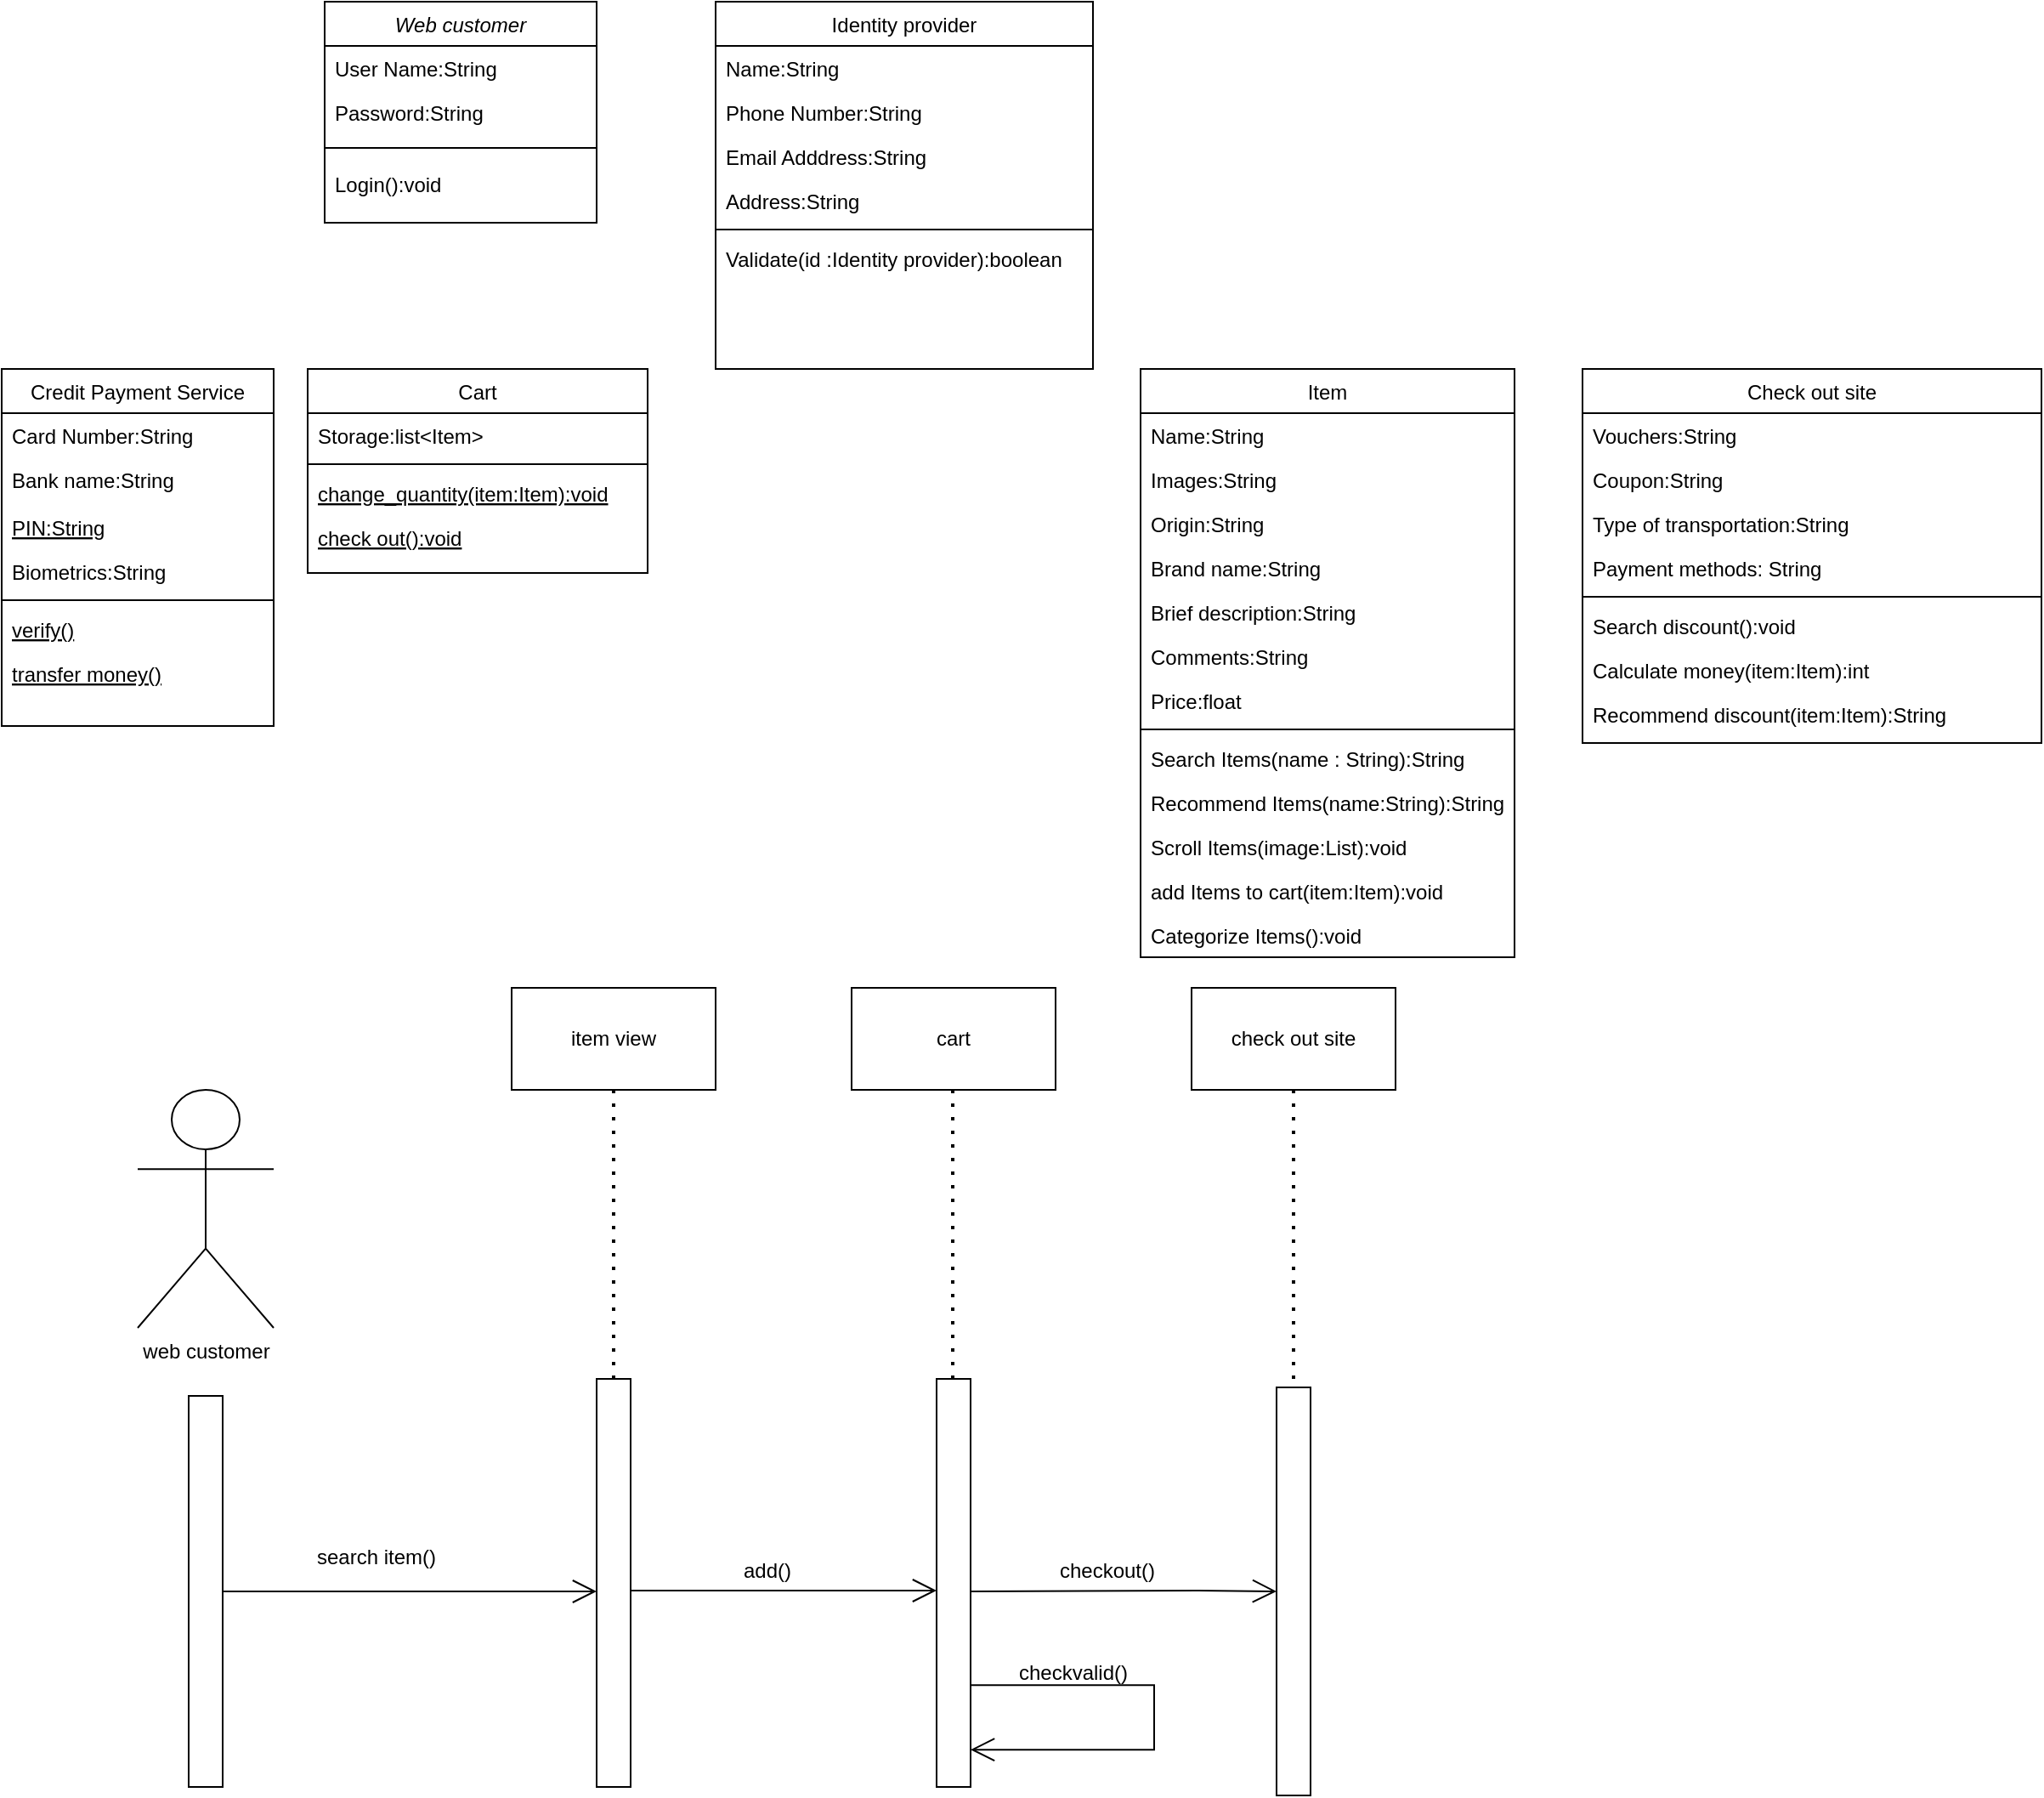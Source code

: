 <mxfile version="24.2.0" type="github">
  <diagram id="C5RBs43oDa-KdzZeNtuy" name="Page-1">
    <mxGraphModel dx="1118" dy="474" grid="1" gridSize="10" guides="1" tooltips="1" connect="1" arrows="1" fold="1" page="1" pageScale="1" pageWidth="827" pageHeight="1169" math="0" shadow="0">
      <root>
        <mxCell id="WIyWlLk6GJQsqaUBKTNV-0" />
        <mxCell id="WIyWlLk6GJQsqaUBKTNV-1" parent="WIyWlLk6GJQsqaUBKTNV-0" />
        <mxCell id="zkfFHV4jXpPFQw0GAbJ--0" value="Web customer" style="swimlane;fontStyle=2;align=center;verticalAlign=top;childLayout=stackLayout;horizontal=1;startSize=26;horizontalStack=0;resizeParent=1;resizeLast=0;collapsible=1;marginBottom=0;rounded=0;shadow=0;strokeWidth=1;" parent="WIyWlLk6GJQsqaUBKTNV-1" vertex="1">
          <mxGeometry x="220" y="90" width="160" height="130" as="geometry">
            <mxRectangle x="230" y="140" width="160" height="26" as="alternateBounds" />
          </mxGeometry>
        </mxCell>
        <mxCell id="zkfFHV4jXpPFQw0GAbJ--1" value="User Name:String" style="text;align=left;verticalAlign=top;spacingLeft=4;spacingRight=4;overflow=hidden;rotatable=0;points=[[0,0.5],[1,0.5]];portConstraint=eastwest;" parent="zkfFHV4jXpPFQw0GAbJ--0" vertex="1">
          <mxGeometry y="26" width="160" height="26" as="geometry" />
        </mxCell>
        <mxCell id="zkfFHV4jXpPFQw0GAbJ--2" value="Password:String" style="text;align=left;verticalAlign=top;spacingLeft=4;spacingRight=4;overflow=hidden;rotatable=0;points=[[0,0.5],[1,0.5]];portConstraint=eastwest;rounded=0;shadow=0;html=0;" parent="zkfFHV4jXpPFQw0GAbJ--0" vertex="1">
          <mxGeometry y="52" width="160" height="26" as="geometry" />
        </mxCell>
        <mxCell id="zkfFHV4jXpPFQw0GAbJ--4" value="" style="line;html=1;strokeWidth=1;align=left;verticalAlign=middle;spacingTop=-1;spacingLeft=3;spacingRight=3;rotatable=0;labelPosition=right;points=[];portConstraint=eastwest;" parent="zkfFHV4jXpPFQw0GAbJ--0" vertex="1">
          <mxGeometry y="78" width="160" height="16" as="geometry" />
        </mxCell>
        <mxCell id="Qs3dIgF6ezzVi609V72z-5" value="Login():void" style="text;align=left;verticalAlign=top;spacingLeft=4;spacingRight=4;overflow=hidden;rotatable=0;points=[[0,0.5],[1,0.5]];portConstraint=eastwest;rounded=0;shadow=0;html=0;" parent="zkfFHV4jXpPFQw0GAbJ--0" vertex="1">
          <mxGeometry y="94" width="160" height="36" as="geometry" />
        </mxCell>
        <mxCell id="zkfFHV4jXpPFQw0GAbJ--6" value="Credit Payment Service" style="swimlane;fontStyle=0;align=center;verticalAlign=top;childLayout=stackLayout;horizontal=1;startSize=26;horizontalStack=0;resizeParent=1;resizeLast=0;collapsible=1;marginBottom=0;rounded=0;shadow=0;strokeWidth=1;" parent="WIyWlLk6GJQsqaUBKTNV-1" vertex="1">
          <mxGeometry x="30" y="306" width="160" height="210" as="geometry">
            <mxRectangle x="130" y="380" width="160" height="26" as="alternateBounds" />
          </mxGeometry>
        </mxCell>
        <mxCell id="zkfFHV4jXpPFQw0GAbJ--7" value="Card Number:String" style="text;align=left;verticalAlign=top;spacingLeft=4;spacingRight=4;overflow=hidden;rotatable=0;points=[[0,0.5],[1,0.5]];portConstraint=eastwest;" parent="zkfFHV4jXpPFQw0GAbJ--6" vertex="1">
          <mxGeometry y="26" width="160" height="26" as="geometry" />
        </mxCell>
        <mxCell id="zkfFHV4jXpPFQw0GAbJ--8" value="Bank name:String" style="text;align=left;verticalAlign=top;spacingLeft=4;spacingRight=4;overflow=hidden;rotatable=0;points=[[0,0.5],[1,0.5]];portConstraint=eastwest;rounded=0;shadow=0;html=0;" parent="zkfFHV4jXpPFQw0GAbJ--6" vertex="1">
          <mxGeometry y="52" width="160" height="28" as="geometry" />
        </mxCell>
        <mxCell id="Qs3dIgF6ezzVi609V72z-6" value="PIN:String" style="text;align=left;verticalAlign=top;spacingLeft=4;spacingRight=4;overflow=hidden;rotatable=0;points=[[0,0.5],[1,0.5]];portConstraint=eastwest;fontStyle=4" parent="zkfFHV4jXpPFQw0GAbJ--6" vertex="1">
          <mxGeometry y="80" width="160" height="26" as="geometry" />
        </mxCell>
        <mxCell id="zkfFHV4jXpPFQw0GAbJ--11" value="Biometrics:String" style="text;align=left;verticalAlign=top;spacingLeft=4;spacingRight=4;overflow=hidden;rotatable=0;points=[[0,0.5],[1,0.5]];portConstraint=eastwest;" parent="zkfFHV4jXpPFQw0GAbJ--6" vertex="1">
          <mxGeometry y="106" width="160" height="26" as="geometry" />
        </mxCell>
        <mxCell id="zkfFHV4jXpPFQw0GAbJ--9" value="" style="line;html=1;strokeWidth=1;align=left;verticalAlign=middle;spacingTop=-1;spacingLeft=3;spacingRight=3;rotatable=0;labelPosition=right;points=[];portConstraint=eastwest;" parent="zkfFHV4jXpPFQw0GAbJ--6" vertex="1">
          <mxGeometry y="132" width="160" height="8" as="geometry" />
        </mxCell>
        <mxCell id="zkfFHV4jXpPFQw0GAbJ--10" value="verify()" style="text;align=left;verticalAlign=top;spacingLeft=4;spacingRight=4;overflow=hidden;rotatable=0;points=[[0,0.5],[1,0.5]];portConstraint=eastwest;fontStyle=4" parent="zkfFHV4jXpPFQw0GAbJ--6" vertex="1">
          <mxGeometry y="140" width="160" height="26" as="geometry" />
        </mxCell>
        <mxCell id="Qs3dIgF6ezzVi609V72z-7" value="transfer money()" style="text;align=left;verticalAlign=top;spacingLeft=4;spacingRight=4;overflow=hidden;rotatable=0;points=[[0,0.5],[1,0.5]];portConstraint=eastwest;fontStyle=4" parent="zkfFHV4jXpPFQw0GAbJ--6" vertex="1">
          <mxGeometry y="166" width="160" height="26" as="geometry" />
        </mxCell>
        <mxCell id="zkfFHV4jXpPFQw0GAbJ--17" value="Identity provider" style="swimlane;fontStyle=0;align=center;verticalAlign=top;childLayout=stackLayout;horizontal=1;startSize=26;horizontalStack=0;resizeParent=1;resizeLast=0;collapsible=1;marginBottom=0;rounded=0;shadow=0;strokeWidth=1;" parent="WIyWlLk6GJQsqaUBKTNV-1" vertex="1">
          <mxGeometry x="450" y="90" width="222" height="216" as="geometry">
            <mxRectangle x="550" y="140" width="160" height="26" as="alternateBounds" />
          </mxGeometry>
        </mxCell>
        <mxCell id="zkfFHV4jXpPFQw0GAbJ--19" value="Name:String" style="text;align=left;verticalAlign=top;spacingLeft=4;spacingRight=4;overflow=hidden;rotatable=0;points=[[0,0.5],[1,0.5]];portConstraint=eastwest;rounded=0;shadow=0;html=0;" parent="zkfFHV4jXpPFQw0GAbJ--17" vertex="1">
          <mxGeometry y="26" width="222" height="26" as="geometry" />
        </mxCell>
        <mxCell id="zkfFHV4jXpPFQw0GAbJ--20" value="Phone Number:String" style="text;align=left;verticalAlign=top;spacingLeft=4;spacingRight=4;overflow=hidden;rotatable=0;points=[[0,0.5],[1,0.5]];portConstraint=eastwest;rounded=0;shadow=0;html=0;" parent="zkfFHV4jXpPFQw0GAbJ--17" vertex="1">
          <mxGeometry y="52" width="222" height="26" as="geometry" />
        </mxCell>
        <mxCell id="zkfFHV4jXpPFQw0GAbJ--21" value="Email Adddress:String" style="text;align=left;verticalAlign=top;spacingLeft=4;spacingRight=4;overflow=hidden;rotatable=0;points=[[0,0.5],[1,0.5]];portConstraint=eastwest;rounded=0;shadow=0;html=0;" parent="zkfFHV4jXpPFQw0GAbJ--17" vertex="1">
          <mxGeometry y="78" width="222" height="26" as="geometry" />
        </mxCell>
        <mxCell id="zkfFHV4jXpPFQw0GAbJ--22" value="Address:String" style="text;align=left;verticalAlign=top;spacingLeft=4;spacingRight=4;overflow=hidden;rotatable=0;points=[[0,0.5],[1,0.5]];portConstraint=eastwest;rounded=0;shadow=0;html=0;" parent="zkfFHV4jXpPFQw0GAbJ--17" vertex="1">
          <mxGeometry y="104" width="222" height="26" as="geometry" />
        </mxCell>
        <mxCell id="zkfFHV4jXpPFQw0GAbJ--23" value="" style="line;html=1;strokeWidth=1;align=left;verticalAlign=middle;spacingTop=-1;spacingLeft=3;spacingRight=3;rotatable=0;labelPosition=right;points=[];portConstraint=eastwest;" parent="zkfFHV4jXpPFQw0GAbJ--17" vertex="1">
          <mxGeometry y="130" width="222" height="8" as="geometry" />
        </mxCell>
        <mxCell id="zkfFHV4jXpPFQw0GAbJ--24" value="Validate(id :Identity provider):boolean&#xa;" style="text;align=left;verticalAlign=top;spacingLeft=4;spacingRight=4;overflow=hidden;rotatable=0;points=[[0,0.5],[1,0.5]];portConstraint=eastwest;" parent="zkfFHV4jXpPFQw0GAbJ--17" vertex="1">
          <mxGeometry y="138" width="222" height="26" as="geometry" />
        </mxCell>
        <mxCell id="Qs3dIgF6ezzVi609V72z-8" value="Item" style="swimlane;fontStyle=0;align=center;verticalAlign=top;childLayout=stackLayout;horizontal=1;startSize=26;horizontalStack=0;resizeParent=1;resizeLast=0;collapsible=1;marginBottom=0;rounded=0;shadow=0;strokeWidth=1;" parent="WIyWlLk6GJQsqaUBKTNV-1" vertex="1">
          <mxGeometry x="700" y="306" width="220" height="346" as="geometry">
            <mxRectangle x="550" y="140" width="160" height="26" as="alternateBounds" />
          </mxGeometry>
        </mxCell>
        <mxCell id="Qs3dIgF6ezzVi609V72z-9" value="Name:String" style="text;align=left;verticalAlign=top;spacingLeft=4;spacingRight=4;overflow=hidden;rotatable=0;points=[[0,0.5],[1,0.5]];portConstraint=eastwest;rounded=0;shadow=0;html=0;" parent="Qs3dIgF6ezzVi609V72z-8" vertex="1">
          <mxGeometry y="26" width="220" height="26" as="geometry" />
        </mxCell>
        <mxCell id="Qs3dIgF6ezzVi609V72z-10" value="Images:String" style="text;align=left;verticalAlign=top;spacingLeft=4;spacingRight=4;overflow=hidden;rotatable=0;points=[[0,0.5],[1,0.5]];portConstraint=eastwest;rounded=0;shadow=0;html=0;" parent="Qs3dIgF6ezzVi609V72z-8" vertex="1">
          <mxGeometry y="52" width="220" height="26" as="geometry" />
        </mxCell>
        <mxCell id="Qs3dIgF6ezzVi609V72z-11" value="Origin:String" style="text;align=left;verticalAlign=top;spacingLeft=4;spacingRight=4;overflow=hidden;rotatable=0;points=[[0,0.5],[1,0.5]];portConstraint=eastwest;rounded=0;shadow=0;html=0;" parent="Qs3dIgF6ezzVi609V72z-8" vertex="1">
          <mxGeometry y="78" width="220" height="26" as="geometry" />
        </mxCell>
        <mxCell id="Qs3dIgF6ezzVi609V72z-12" value="Brand name:String" style="text;align=left;verticalAlign=top;spacingLeft=4;spacingRight=4;overflow=hidden;rotatable=0;points=[[0,0.5],[1,0.5]];portConstraint=eastwest;rounded=0;shadow=0;html=0;" parent="Qs3dIgF6ezzVi609V72z-8" vertex="1">
          <mxGeometry y="104" width="220" height="26" as="geometry" />
        </mxCell>
        <mxCell id="Qs3dIgF6ezzVi609V72z-16" value="Brief description:String" style="text;align=left;verticalAlign=top;spacingLeft=4;spacingRight=4;overflow=hidden;rotatable=0;points=[[0,0.5],[1,0.5]];portConstraint=eastwest;rounded=0;shadow=0;html=0;" parent="Qs3dIgF6ezzVi609V72z-8" vertex="1">
          <mxGeometry y="130" width="220" height="26" as="geometry" />
        </mxCell>
        <mxCell id="Qs3dIgF6ezzVi609V72z-17" value="Comments:String" style="text;align=left;verticalAlign=top;spacingLeft=4;spacingRight=4;overflow=hidden;rotatable=0;points=[[0,0.5],[1,0.5]];portConstraint=eastwest;rounded=0;shadow=0;html=0;" parent="Qs3dIgF6ezzVi609V72z-8" vertex="1">
          <mxGeometry y="156" width="220" height="26" as="geometry" />
        </mxCell>
        <mxCell id="9Gz104FiS2QXFku7A9bP-0" value="Price:float" style="text;align=left;verticalAlign=top;spacingLeft=4;spacingRight=4;overflow=hidden;rotatable=0;points=[[0,0.5],[1,0.5]];portConstraint=eastwest;rounded=0;shadow=0;html=0;" parent="Qs3dIgF6ezzVi609V72z-8" vertex="1">
          <mxGeometry y="182" width="220" height="26" as="geometry" />
        </mxCell>
        <mxCell id="Qs3dIgF6ezzVi609V72z-13" value="" style="line;html=1;strokeWidth=1;align=left;verticalAlign=middle;spacingTop=-1;spacingLeft=3;spacingRight=3;rotatable=0;labelPosition=right;points=[];portConstraint=eastwest;" parent="Qs3dIgF6ezzVi609V72z-8" vertex="1">
          <mxGeometry y="208" width="220" height="8" as="geometry" />
        </mxCell>
        <mxCell id="Qs3dIgF6ezzVi609V72z-14" value="Search Items(name : String):String " style="text;align=left;verticalAlign=top;spacingLeft=4;spacingRight=4;overflow=hidden;rotatable=0;points=[[0,0.5],[1,0.5]];portConstraint=eastwest;" parent="Qs3dIgF6ezzVi609V72z-8" vertex="1">
          <mxGeometry y="216" width="220" height="26" as="geometry" />
        </mxCell>
        <mxCell id="Qs3dIgF6ezzVi609V72z-15" value="Recommend Items(name:String):String" style="text;align=left;verticalAlign=top;spacingLeft=4;spacingRight=4;overflow=hidden;rotatable=0;points=[[0,0.5],[1,0.5]];portConstraint=eastwest;" parent="Qs3dIgF6ezzVi609V72z-8" vertex="1">
          <mxGeometry y="242" width="220" height="26" as="geometry" />
        </mxCell>
        <mxCell id="Qs3dIgF6ezzVi609V72z-18" value="Scroll Items(image:List):void" style="text;align=left;verticalAlign=top;spacingLeft=4;spacingRight=4;overflow=hidden;rotatable=0;points=[[0,0.5],[1,0.5]];portConstraint=eastwest;" parent="Qs3dIgF6ezzVi609V72z-8" vertex="1">
          <mxGeometry y="268" width="220" height="26" as="geometry" />
        </mxCell>
        <mxCell id="Qs3dIgF6ezzVi609V72z-19" value="add Items to cart(item:Item):void" style="text;align=left;verticalAlign=top;spacingLeft=4;spacingRight=4;overflow=hidden;rotatable=0;points=[[0,0.5],[1,0.5]];portConstraint=eastwest;" parent="Qs3dIgF6ezzVi609V72z-8" vertex="1">
          <mxGeometry y="294" width="220" height="26" as="geometry" />
        </mxCell>
        <mxCell id="Qs3dIgF6ezzVi609V72z-20" value="Categorize Items():void" style="text;align=left;verticalAlign=top;spacingLeft=4;spacingRight=4;overflow=hidden;rotatable=0;points=[[0,0.5],[1,0.5]];portConstraint=eastwest;" parent="Qs3dIgF6ezzVi609V72z-8" vertex="1">
          <mxGeometry y="320" width="220" height="26" as="geometry" />
        </mxCell>
        <mxCell id="Qs3dIgF6ezzVi609V72z-21" value="Check out site" style="swimlane;fontStyle=0;align=center;verticalAlign=top;childLayout=stackLayout;horizontal=1;startSize=26;horizontalStack=0;resizeParent=1;resizeLast=0;collapsible=1;marginBottom=0;rounded=0;shadow=0;strokeWidth=1;" parent="WIyWlLk6GJQsqaUBKTNV-1" vertex="1">
          <mxGeometry x="960" y="306" width="270" height="220" as="geometry">
            <mxRectangle x="550" y="140" width="160" height="26" as="alternateBounds" />
          </mxGeometry>
        </mxCell>
        <mxCell id="Qs3dIgF6ezzVi609V72z-22" value="Vouchers:String" style="text;align=left;verticalAlign=top;spacingLeft=4;spacingRight=4;overflow=hidden;rotatable=0;points=[[0,0.5],[1,0.5]];portConstraint=eastwest;rounded=0;shadow=0;html=0;" parent="Qs3dIgF6ezzVi609V72z-21" vertex="1">
          <mxGeometry y="26" width="270" height="26" as="geometry" />
        </mxCell>
        <mxCell id="Qs3dIgF6ezzVi609V72z-23" value="Coupon:String" style="text;align=left;verticalAlign=top;spacingLeft=4;spacingRight=4;overflow=hidden;rotatable=0;points=[[0,0.5],[1,0.5]];portConstraint=eastwest;rounded=0;shadow=0;html=0;" parent="Qs3dIgF6ezzVi609V72z-21" vertex="1">
          <mxGeometry y="52" width="270" height="26" as="geometry" />
        </mxCell>
        <mxCell id="Qs3dIgF6ezzVi609V72z-24" value="Type of transportation:String" style="text;align=left;verticalAlign=top;spacingLeft=4;spacingRight=4;overflow=hidden;rotatable=0;points=[[0,0.5],[1,0.5]];portConstraint=eastwest;rounded=0;shadow=0;html=0;" parent="Qs3dIgF6ezzVi609V72z-21" vertex="1">
          <mxGeometry y="78" width="270" height="26" as="geometry" />
        </mxCell>
        <mxCell id="Qs3dIgF6ezzVi609V72z-25" value="Payment methods: String" style="text;align=left;verticalAlign=top;spacingLeft=4;spacingRight=4;overflow=hidden;rotatable=0;points=[[0,0.5],[1,0.5]];portConstraint=eastwest;rounded=0;shadow=0;html=0;" parent="Qs3dIgF6ezzVi609V72z-21" vertex="1">
          <mxGeometry y="104" width="270" height="26" as="geometry" />
        </mxCell>
        <mxCell id="Qs3dIgF6ezzVi609V72z-28" value="" style="line;html=1;strokeWidth=1;align=left;verticalAlign=middle;spacingTop=-1;spacingLeft=3;spacingRight=3;rotatable=0;labelPosition=right;points=[];portConstraint=eastwest;" parent="Qs3dIgF6ezzVi609V72z-21" vertex="1">
          <mxGeometry y="130" width="270" height="8" as="geometry" />
        </mxCell>
        <mxCell id="Qs3dIgF6ezzVi609V72z-29" value="Search discount():void" style="text;align=left;verticalAlign=top;spacingLeft=4;spacingRight=4;overflow=hidden;rotatable=0;points=[[0,0.5],[1,0.5]];portConstraint=eastwest;" parent="Qs3dIgF6ezzVi609V72z-21" vertex="1">
          <mxGeometry y="138" width="270" height="26" as="geometry" />
        </mxCell>
        <mxCell id="Qs3dIgF6ezzVi609V72z-30" value="Calculate money(item:Item):int" style="text;align=left;verticalAlign=top;spacingLeft=4;spacingRight=4;overflow=hidden;rotatable=0;points=[[0,0.5],[1,0.5]];portConstraint=eastwest;" parent="Qs3dIgF6ezzVi609V72z-21" vertex="1">
          <mxGeometry y="164" width="270" height="26" as="geometry" />
        </mxCell>
        <mxCell id="Qs3dIgF6ezzVi609V72z-31" value="Recommend discount(item:Item):String" style="text;align=left;verticalAlign=top;spacingLeft=4;spacingRight=4;overflow=hidden;rotatable=0;points=[[0,0.5],[1,0.5]];portConstraint=eastwest;" parent="Qs3dIgF6ezzVi609V72z-21" vertex="1">
          <mxGeometry y="190" width="270" height="26" as="geometry" />
        </mxCell>
        <mxCell id="9Gz104FiS2QXFku7A9bP-3" value="Cart" style="swimlane;fontStyle=0;align=center;verticalAlign=top;childLayout=stackLayout;horizontal=1;startSize=26;horizontalStack=0;resizeParent=1;resizeLast=0;collapsible=1;marginBottom=0;rounded=0;shadow=0;strokeWidth=1;" parent="WIyWlLk6GJQsqaUBKTNV-1" vertex="1">
          <mxGeometry x="210" y="306" width="200" height="120" as="geometry">
            <mxRectangle x="130" y="380" width="160" height="26" as="alternateBounds" />
          </mxGeometry>
        </mxCell>
        <mxCell id="9Gz104FiS2QXFku7A9bP-4" value="Storage:list&lt;Item&gt;" style="text;align=left;verticalAlign=top;spacingLeft=4;spacingRight=4;overflow=hidden;rotatable=0;points=[[0,0.5],[1,0.5]];portConstraint=eastwest;" parent="9Gz104FiS2QXFku7A9bP-3" vertex="1">
          <mxGeometry y="26" width="200" height="26" as="geometry" />
        </mxCell>
        <mxCell id="9Gz104FiS2QXFku7A9bP-8" value="" style="line;html=1;strokeWidth=1;align=left;verticalAlign=middle;spacingTop=-1;spacingLeft=3;spacingRight=3;rotatable=0;labelPosition=right;points=[];portConstraint=eastwest;" parent="9Gz104FiS2QXFku7A9bP-3" vertex="1">
          <mxGeometry y="52" width="200" height="8" as="geometry" />
        </mxCell>
        <mxCell id="9Gz104FiS2QXFku7A9bP-9" value="change_quantity(item:Item):void" style="text;align=left;verticalAlign=top;spacingLeft=4;spacingRight=4;overflow=hidden;rotatable=0;points=[[0,0.5],[1,0.5]];portConstraint=eastwest;fontStyle=4" parent="9Gz104FiS2QXFku7A9bP-3" vertex="1">
          <mxGeometry y="60" width="200" height="26" as="geometry" />
        </mxCell>
        <mxCell id="9Gz104FiS2QXFku7A9bP-10" value="check out():void" style="text;align=left;verticalAlign=top;spacingLeft=4;spacingRight=4;overflow=hidden;rotatable=0;points=[[0,0.5],[1,0.5]];portConstraint=eastwest;fontStyle=4" parent="9Gz104FiS2QXFku7A9bP-3" vertex="1">
          <mxGeometry y="86" width="200" height="26" as="geometry" />
        </mxCell>
        <mxCell id="9Gz104FiS2QXFku7A9bP-11" value="web customer" style="shape=umlActor;verticalLabelPosition=bottom;verticalAlign=top;html=1;" parent="WIyWlLk6GJQsqaUBKTNV-1" vertex="1">
          <mxGeometry x="110" y="730" width="80" height="140" as="geometry" />
        </mxCell>
        <mxCell id="9Gz104FiS2QXFku7A9bP-14" value="" style="html=1;points=[[0,0,0,0,5],[0,1,0,0,-5],[1,0,0,0,5],[1,1,0,0,-5]];perimeter=orthogonalPerimeter;outlineConnect=0;targetShapes=umlLifeline;portConstraint=eastwest;newEdgeStyle={&quot;curved&quot;:0,&quot;rounded&quot;:0};" parent="WIyWlLk6GJQsqaUBKTNV-1" vertex="1">
          <mxGeometry x="380" y="900" width="20" height="240" as="geometry" />
        </mxCell>
        <mxCell id="9Gz104FiS2QXFku7A9bP-16" value="" style="endArrow=open;endFill=1;endSize=12;html=1;rounded=0;" parent="WIyWlLk6GJQsqaUBKTNV-1" edge="1" target="9Gz104FiS2QXFku7A9bP-14" source="a9T9HIHvHSinP6Bf6c6C-2">
          <mxGeometry width="160" relative="1" as="geometry">
            <mxPoint x="190" y="1012" as="sourcePoint" />
            <mxPoint x="350" y="1012" as="targetPoint" />
            <Array as="points" />
          </mxGeometry>
        </mxCell>
        <mxCell id="9Gz104FiS2QXFku7A9bP-17" value="item view" style="rounded=0;whiteSpace=wrap;html=1;" parent="WIyWlLk6GJQsqaUBKTNV-1" vertex="1">
          <mxGeometry x="330" y="670" width="120" height="60" as="geometry" />
        </mxCell>
        <mxCell id="9Gz104FiS2QXFku7A9bP-18" value="" style="endArrow=none;dashed=1;html=1;dashPattern=1 3;strokeWidth=2;rounded=0;" parent="WIyWlLk6GJQsqaUBKTNV-1" source="9Gz104FiS2QXFku7A9bP-14" edge="1">
          <mxGeometry width="50" height="50" relative="1" as="geometry">
            <mxPoint x="340" y="780" as="sourcePoint" />
            <mxPoint x="390" y="730" as="targetPoint" />
          </mxGeometry>
        </mxCell>
        <mxCell id="9Gz104FiS2QXFku7A9bP-19" value="search item()" style="text;html=1;align=center;verticalAlign=middle;resizable=0;points=[];autosize=1;strokeColor=none;fillColor=none;" parent="WIyWlLk6GJQsqaUBKTNV-1" vertex="1">
          <mxGeometry x="205" y="990" width="90" height="30" as="geometry" />
        </mxCell>
        <mxCell id="9Gz104FiS2QXFku7A9bP-20" value="cart" style="rounded=0;whiteSpace=wrap;html=1;" parent="WIyWlLk6GJQsqaUBKTNV-1" vertex="1">
          <mxGeometry x="530" y="670" width="120" height="60" as="geometry" />
        </mxCell>
        <mxCell id="a9T9HIHvHSinP6Bf6c6C-2" value="" style="html=1;points=[[0,0,0,0,5],[0,1,0,0,-5],[1,0,0,0,5],[1,1,0,0,-5]];perimeter=orthogonalPerimeter;outlineConnect=0;targetShapes=umlLifeline;portConstraint=eastwest;newEdgeStyle={&quot;curved&quot;:0,&quot;rounded&quot;:0};" vertex="1" parent="WIyWlLk6GJQsqaUBKTNV-1">
          <mxGeometry x="140" y="910" width="20" height="230" as="geometry" />
        </mxCell>
        <mxCell id="a9T9HIHvHSinP6Bf6c6C-4" value="" style="html=1;points=[[0,0,0,0,5],[0,1,0,0,-5],[1,0,0,0,5],[1,1,0,0,-5]];perimeter=orthogonalPerimeter;outlineConnect=0;targetShapes=umlLifeline;portConstraint=eastwest;newEdgeStyle={&quot;curved&quot;:0,&quot;rounded&quot;:0};" vertex="1" parent="WIyWlLk6GJQsqaUBKTNV-1">
          <mxGeometry x="580" y="900" width="20" height="240" as="geometry" />
        </mxCell>
        <mxCell id="a9T9HIHvHSinP6Bf6c6C-6" value="" style="endArrow=open;endFill=1;endSize=12;html=1;rounded=0;" edge="1" parent="WIyWlLk6GJQsqaUBKTNV-1" source="9Gz104FiS2QXFku7A9bP-14" target="a9T9HIHvHSinP6Bf6c6C-4">
          <mxGeometry width="160" relative="1" as="geometry">
            <mxPoint x="414" y="1024.5" as="sourcePoint" />
            <mxPoint x="634" y="1024.5" as="targetPoint" />
            <Array as="points">
              <mxPoint x="534" y="1024.5" />
            </Array>
          </mxGeometry>
        </mxCell>
        <mxCell id="a9T9HIHvHSinP6Bf6c6C-7" value="add()" style="text;html=1;align=center;verticalAlign=middle;resizable=0;points=[];autosize=1;strokeColor=none;fillColor=none;" vertex="1" parent="WIyWlLk6GJQsqaUBKTNV-1">
          <mxGeometry x="455" y="998" width="50" height="30" as="geometry" />
        </mxCell>
        <mxCell id="a9T9HIHvHSinP6Bf6c6C-8" value="" style="endArrow=none;dashed=1;html=1;dashPattern=1 3;strokeWidth=2;rounded=0;" edge="1" parent="WIyWlLk6GJQsqaUBKTNV-1">
          <mxGeometry width="50" height="50" relative="1" as="geometry">
            <mxPoint x="589.5" y="900" as="sourcePoint" />
            <mxPoint x="589.5" y="730" as="targetPoint" />
          </mxGeometry>
        </mxCell>
        <mxCell id="a9T9HIHvHSinP6Bf6c6C-9" value="check out site" style="rounded=0;whiteSpace=wrap;html=1;" vertex="1" parent="WIyWlLk6GJQsqaUBKTNV-1">
          <mxGeometry x="730" y="670" width="120" height="60" as="geometry" />
        </mxCell>
        <mxCell id="a9T9HIHvHSinP6Bf6c6C-10" value="" style="html=1;points=[[0,0,0,0,5],[0,1,0,0,-5],[1,0,0,0,5],[1,1,0,0,-5]];perimeter=orthogonalPerimeter;outlineConnect=0;targetShapes=umlLifeline;portConstraint=eastwest;newEdgeStyle={&quot;curved&quot;:0,&quot;rounded&quot;:0};" vertex="1" parent="WIyWlLk6GJQsqaUBKTNV-1">
          <mxGeometry x="780" y="905" width="20" height="240" as="geometry" />
        </mxCell>
        <mxCell id="a9T9HIHvHSinP6Bf6c6C-11" value="" style="endArrow=open;endFill=1;endSize=12;html=1;rounded=0;" edge="1" parent="WIyWlLk6GJQsqaUBKTNV-1">
          <mxGeometry width="160" relative="1" as="geometry">
            <mxPoint x="600" y="1025" as="sourcePoint" />
            <mxPoint x="780" y="1025" as="targetPoint" />
            <Array as="points">
              <mxPoint x="734" y="1024.5" />
            </Array>
          </mxGeometry>
        </mxCell>
        <mxCell id="a9T9HIHvHSinP6Bf6c6C-12" value="checkout()" style="text;html=1;align=center;verticalAlign=middle;resizable=0;points=[];autosize=1;strokeColor=none;fillColor=none;" vertex="1" parent="WIyWlLk6GJQsqaUBKTNV-1">
          <mxGeometry x="640" y="998" width="80" height="30" as="geometry" />
        </mxCell>
        <mxCell id="a9T9HIHvHSinP6Bf6c6C-13" value="" style="endArrow=open;endFill=1;endSize=12;html=1;rounded=0;entryX=1.1;entryY=0.95;entryDx=0;entryDy=0;entryPerimeter=0;exitX=1.1;exitY=0.708;exitDx=0;exitDy=0;exitPerimeter=0;edgeStyle=orthogonalEdgeStyle;" edge="1" parent="WIyWlLk6GJQsqaUBKTNV-1">
          <mxGeometry width="160" relative="1" as="geometry">
            <mxPoint x="600" y="1060" as="sourcePoint" />
            <mxPoint x="600" y="1118.08" as="targetPoint" />
            <Array as="points">
              <mxPoint x="708" y="1080.08" />
            </Array>
          </mxGeometry>
        </mxCell>
        <mxCell id="a9T9HIHvHSinP6Bf6c6C-14" value="checkvalid()" style="text;html=1;align=center;verticalAlign=middle;resizable=0;points=[];autosize=1;strokeColor=none;fillColor=none;" vertex="1" parent="WIyWlLk6GJQsqaUBKTNV-1">
          <mxGeometry x="615" y="1058" width="90" height="30" as="geometry" />
        </mxCell>
        <mxCell id="a9T9HIHvHSinP6Bf6c6C-15" value="" style="endArrow=none;dashed=1;html=1;dashPattern=1 3;strokeWidth=2;rounded=0;entryX=0.5;entryY=1;entryDx=0;entryDy=0;" edge="1" parent="WIyWlLk6GJQsqaUBKTNV-1" target="a9T9HIHvHSinP6Bf6c6C-9">
          <mxGeometry width="50" height="50" relative="1" as="geometry">
            <mxPoint x="790" y="900" as="sourcePoint" />
            <mxPoint x="790" y="780" as="targetPoint" />
          </mxGeometry>
        </mxCell>
      </root>
    </mxGraphModel>
  </diagram>
</mxfile>

